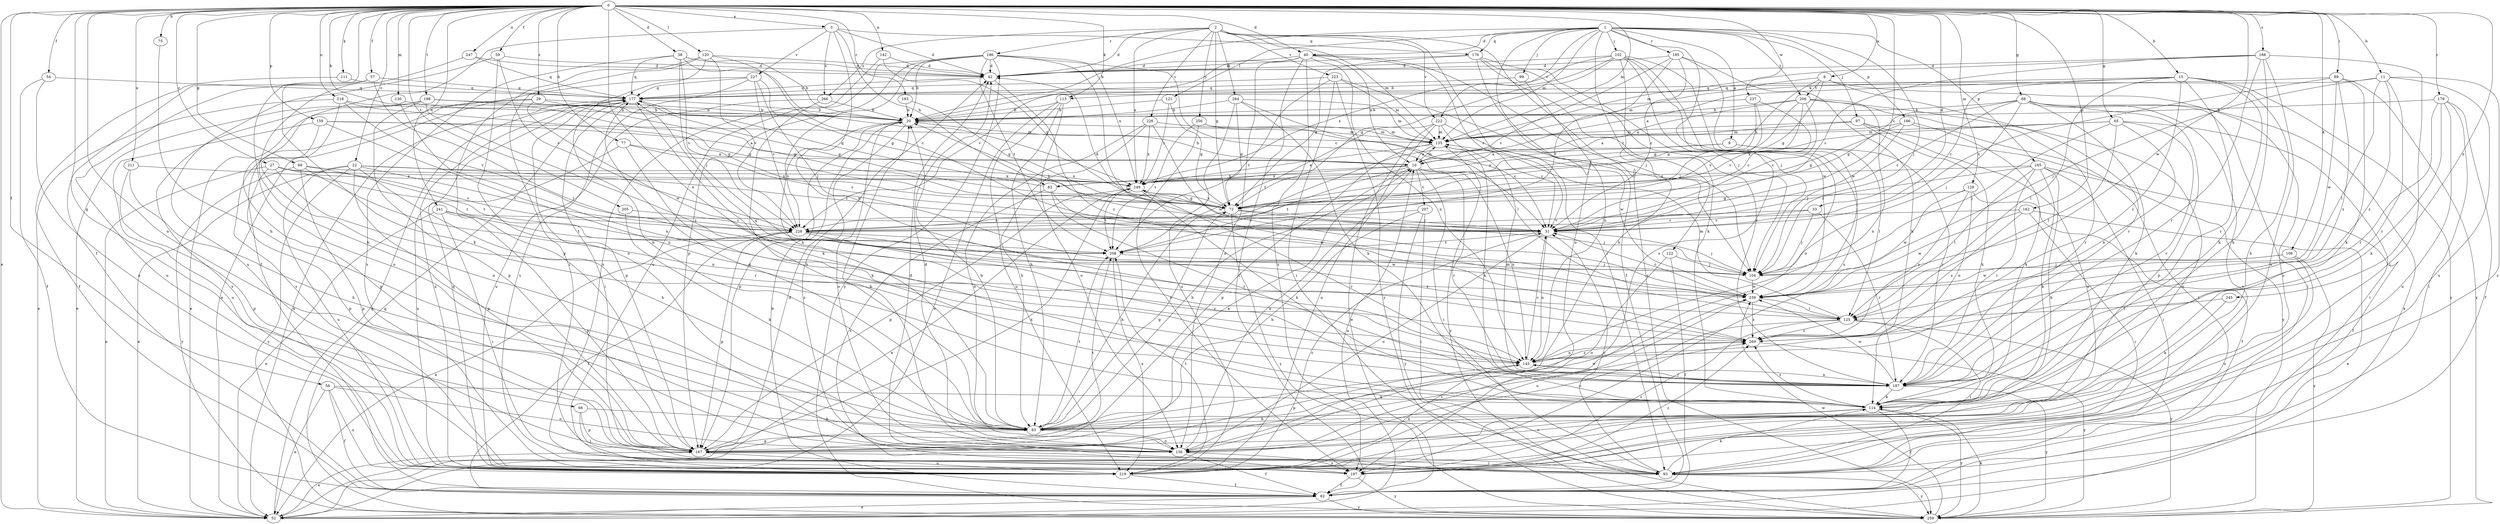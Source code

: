 strict digraph  {
0;
1;
2;
3;
8;
9;
10;
11;
15;
20;
22;
27;
29;
31;
33;
38;
40;
42;
52;
54;
56;
57;
59;
62;
65;
66;
68;
69;
72;
75;
77;
82;
83;
89;
93;
97;
99;
102;
104;
106;
111;
113;
114;
120;
121;
122;
125;
129;
130;
135;
142;
145;
156;
159;
162;
165;
166;
167;
176;
177;
179;
183;
185;
186;
187;
188;
197;
198;
205;
206;
207;
208;
211;
218;
219;
222;
223;
226;
227;
228;
237;
239;
241;
245;
247;
249;
256;
259;
264;
266;
269;
0 -> 3  [label=a];
0 -> 8  [label=a];
0 -> 11  [label=b];
0 -> 15  [label=b];
0 -> 20  [label=b];
0 -> 22  [label=c];
0 -> 27  [label=c];
0 -> 29  [label=c];
0 -> 31  [label=c];
0 -> 33  [label=d];
0 -> 38  [label=d];
0 -> 40  [label=d];
0 -> 52  [label=e];
0 -> 54  [label=f];
0 -> 56  [label=f];
0 -> 57  [label=f];
0 -> 59  [label=f];
0 -> 62  [label=f];
0 -> 65  [label=g];
0 -> 66  [label=g];
0 -> 68  [label=g];
0 -> 69  [label=g];
0 -> 75  [label=h];
0 -> 77  [label=h];
0 -> 89  [label=i];
0 -> 106  [label=k];
0 -> 111  [label=k];
0 -> 113  [label=k];
0 -> 120  [label=l];
0 -> 129  [label=m];
0 -> 130  [label=m];
0 -> 135  [label=m];
0 -> 142  [label=n];
0 -> 145  [label=n];
0 -> 156  [label=o];
0 -> 159  [label=p];
0 -> 162  [label=p];
0 -> 179  [label=r];
0 -> 183  [label=r];
0 -> 188  [label=s];
0 -> 198  [label=t];
0 -> 205  [label=t];
0 -> 211  [label=u];
0 -> 218  [label=u];
0 -> 237  [label=w];
0 -> 239  [label=w];
0 -> 241  [label=x];
0 -> 245  [label=x];
0 -> 247  [label=x];
1 -> 9  [label=a];
1 -> 20  [label=b];
1 -> 40  [label=d];
1 -> 97  [label=j];
1 -> 99  [label=j];
1 -> 102  [label=j];
1 -> 104  [label=j];
1 -> 121  [label=l];
1 -> 122  [label=l];
1 -> 135  [label=m];
1 -> 156  [label=o];
1 -> 165  [label=p];
1 -> 166  [label=p];
1 -> 176  [label=q];
1 -> 185  [label=r];
1 -> 197  [label=s];
1 -> 206  [label=t];
1 -> 222  [label=v];
2 -> 42  [label=d];
2 -> 72  [label=g];
2 -> 93  [label=i];
2 -> 135  [label=m];
2 -> 186  [label=r];
2 -> 222  [label=v];
2 -> 223  [label=v];
2 -> 226  [label=v];
2 -> 249  [label=x];
2 -> 256  [label=y];
2 -> 259  [label=y];
2 -> 264  [label=z];
2 -> 266  [label=z];
3 -> 42  [label=d];
3 -> 62  [label=f];
3 -> 82  [label=h];
3 -> 145  [label=n];
3 -> 176  [label=q];
3 -> 227  [label=v];
3 -> 266  [label=z];
8 -> 72  [label=g];
8 -> 82  [label=h];
8 -> 135  [label=m];
8 -> 187  [label=r];
8 -> 197  [label=s];
8 -> 206  [label=t];
9 -> 10  [label=a];
9 -> 125  [label=l];
9 -> 187  [label=r];
9 -> 249  [label=x];
10 -> 20  [label=b];
10 -> 82  [label=h];
10 -> 83  [label=h];
10 -> 93  [label=i];
10 -> 135  [label=m];
10 -> 145  [label=n];
10 -> 187  [label=r];
10 -> 207  [label=t];
10 -> 208  [label=t];
10 -> 249  [label=x];
11 -> 104  [label=j];
11 -> 125  [label=l];
11 -> 177  [label=q];
11 -> 187  [label=r];
11 -> 197  [label=s];
11 -> 219  [label=u];
11 -> 269  [label=z];
15 -> 10  [label=a];
15 -> 31  [label=c];
15 -> 83  [label=h];
15 -> 113  [label=k];
15 -> 114  [label=k];
15 -> 125  [label=l];
15 -> 187  [label=r];
15 -> 259  [label=y];
15 -> 269  [label=z];
20 -> 135  [label=m];
20 -> 156  [label=o];
20 -> 167  [label=p];
20 -> 197  [label=s];
20 -> 228  [label=v];
22 -> 31  [label=c];
22 -> 52  [label=e];
22 -> 83  [label=h];
22 -> 167  [label=p];
22 -> 219  [label=u];
22 -> 228  [label=v];
22 -> 249  [label=x];
22 -> 259  [label=y];
27 -> 52  [label=e];
27 -> 167  [label=p];
27 -> 187  [label=r];
27 -> 208  [label=t];
27 -> 228  [label=v];
27 -> 249  [label=x];
29 -> 20  [label=b];
29 -> 52  [label=e];
29 -> 72  [label=g];
29 -> 197  [label=s];
29 -> 239  [label=w];
31 -> 20  [label=b];
31 -> 42  [label=d];
31 -> 104  [label=j];
31 -> 145  [label=n];
31 -> 156  [label=o];
31 -> 208  [label=t];
33 -> 31  [label=c];
33 -> 104  [label=j];
33 -> 187  [label=r];
33 -> 228  [label=v];
38 -> 20  [label=b];
38 -> 42  [label=d];
38 -> 104  [label=j];
38 -> 177  [label=q];
38 -> 197  [label=s];
38 -> 228  [label=v];
38 -> 249  [label=x];
40 -> 10  [label=a];
40 -> 31  [label=c];
40 -> 42  [label=d];
40 -> 62  [label=f];
40 -> 104  [label=j];
40 -> 145  [label=n];
40 -> 156  [label=o];
40 -> 197  [label=s];
40 -> 228  [label=v];
42 -> 177  [label=q];
42 -> 269  [label=z];
52 -> 42  [label=d];
52 -> 177  [label=q];
54 -> 62  [label=f];
54 -> 177  [label=q];
54 -> 219  [label=u];
56 -> 52  [label=e];
56 -> 62  [label=f];
56 -> 114  [label=k];
56 -> 156  [label=o];
56 -> 219  [label=u];
57 -> 114  [label=k];
57 -> 125  [label=l];
57 -> 156  [label=o];
57 -> 177  [label=q];
57 -> 219  [label=u];
59 -> 42  [label=d];
59 -> 156  [label=o];
59 -> 219  [label=u];
59 -> 228  [label=v];
62 -> 10  [label=a];
62 -> 20  [label=b];
62 -> 52  [label=e];
62 -> 259  [label=y];
65 -> 93  [label=i];
65 -> 104  [label=j];
65 -> 125  [label=l];
65 -> 135  [label=m];
65 -> 145  [label=n];
65 -> 187  [label=r];
65 -> 249  [label=x];
66 -> 83  [label=h];
66 -> 93  [label=i];
66 -> 167  [label=p];
68 -> 20  [label=b];
68 -> 31  [label=c];
68 -> 52  [label=e];
68 -> 72  [label=g];
68 -> 93  [label=i];
68 -> 104  [label=j];
68 -> 114  [label=k];
68 -> 167  [label=p];
68 -> 197  [label=s];
69 -> 145  [label=n];
69 -> 167  [label=p];
69 -> 208  [label=t];
69 -> 249  [label=x];
69 -> 259  [label=y];
72 -> 31  [label=c];
72 -> 83  [label=h];
72 -> 104  [label=j];
72 -> 249  [label=x];
72 -> 259  [label=y];
75 -> 83  [label=h];
77 -> 10  [label=a];
77 -> 31  [label=c];
77 -> 114  [label=k];
77 -> 219  [label=u];
82 -> 177  [label=q];
82 -> 187  [label=r];
82 -> 197  [label=s];
82 -> 239  [label=w];
83 -> 20  [label=b];
83 -> 72  [label=g];
83 -> 156  [label=o];
83 -> 167  [label=p];
83 -> 177  [label=q];
83 -> 208  [label=t];
83 -> 239  [label=w];
89 -> 31  [label=c];
89 -> 114  [label=k];
89 -> 177  [label=q];
89 -> 239  [label=w];
89 -> 259  [label=y];
89 -> 269  [label=z];
93 -> 31  [label=c];
93 -> 42  [label=d];
93 -> 114  [label=k];
93 -> 259  [label=y];
97 -> 10  [label=a];
97 -> 114  [label=k];
97 -> 135  [label=m];
97 -> 156  [label=o];
97 -> 259  [label=y];
99 -> 145  [label=n];
99 -> 177  [label=q];
102 -> 20  [label=b];
102 -> 42  [label=d];
102 -> 72  [label=g];
102 -> 83  [label=h];
102 -> 104  [label=j];
102 -> 156  [label=o];
102 -> 197  [label=s];
102 -> 239  [label=w];
102 -> 249  [label=x];
104 -> 239  [label=w];
106 -> 104  [label=j];
106 -> 219  [label=u];
106 -> 239  [label=w];
106 -> 259  [label=y];
111 -> 62  [label=f];
111 -> 177  [label=q];
113 -> 20  [label=b];
113 -> 52  [label=e];
113 -> 83  [label=h];
113 -> 156  [label=o];
113 -> 219  [label=u];
114 -> 62  [label=f];
114 -> 83  [label=h];
114 -> 156  [label=o];
114 -> 259  [label=y];
114 -> 269  [label=z];
120 -> 31  [label=c];
120 -> 42  [label=d];
120 -> 83  [label=h];
120 -> 93  [label=i];
120 -> 167  [label=p];
120 -> 228  [label=v];
121 -> 20  [label=b];
121 -> 72  [label=g];
121 -> 249  [label=x];
122 -> 62  [label=f];
122 -> 104  [label=j];
122 -> 156  [label=o];
125 -> 93  [label=i];
125 -> 135  [label=m];
125 -> 156  [label=o];
125 -> 197  [label=s];
125 -> 259  [label=y];
125 -> 269  [label=z];
129 -> 62  [label=f];
129 -> 72  [label=g];
129 -> 145  [label=n];
129 -> 239  [label=w];
129 -> 269  [label=z];
130 -> 20  [label=b];
130 -> 145  [label=n];
135 -> 10  [label=a];
135 -> 114  [label=k];
135 -> 167  [label=p];
135 -> 249  [label=x];
135 -> 259  [label=y];
142 -> 42  [label=d];
142 -> 72  [label=g];
142 -> 197  [label=s];
145 -> 31  [label=c];
145 -> 167  [label=p];
145 -> 187  [label=r];
145 -> 269  [label=z];
156 -> 10  [label=a];
156 -> 20  [label=b];
156 -> 42  [label=d];
156 -> 62  [label=f];
156 -> 197  [label=s];
159 -> 10  [label=a];
159 -> 135  [label=m];
159 -> 145  [label=n];
159 -> 167  [label=p];
159 -> 219  [label=u];
162 -> 52  [label=e];
162 -> 93  [label=i];
162 -> 228  [label=v];
162 -> 239  [label=w];
162 -> 269  [label=z];
165 -> 31  [label=c];
165 -> 62  [label=f];
165 -> 83  [label=h];
165 -> 93  [label=i];
165 -> 114  [label=k];
165 -> 125  [label=l];
165 -> 187  [label=r];
165 -> 249  [label=x];
166 -> 72  [label=g];
166 -> 93  [label=i];
166 -> 104  [label=j];
166 -> 114  [label=k];
166 -> 135  [label=m];
167 -> 10  [label=a];
167 -> 52  [label=e];
167 -> 93  [label=i];
167 -> 208  [label=t];
167 -> 219  [label=u];
167 -> 249  [label=x];
167 -> 269  [label=z];
176 -> 42  [label=d];
176 -> 62  [label=f];
176 -> 72  [label=g];
176 -> 104  [label=j];
176 -> 114  [label=k];
176 -> 187  [label=r];
177 -> 20  [label=b];
177 -> 52  [label=e];
177 -> 72  [label=g];
177 -> 93  [label=i];
177 -> 114  [label=k];
177 -> 167  [label=p];
177 -> 219  [label=u];
179 -> 20  [label=b];
179 -> 62  [label=f];
179 -> 93  [label=i];
179 -> 114  [label=k];
179 -> 187  [label=r];
179 -> 219  [label=u];
183 -> 20  [label=b];
183 -> 72  [label=g];
185 -> 31  [label=c];
185 -> 42  [label=d];
185 -> 114  [label=k];
185 -> 208  [label=t];
185 -> 228  [label=v];
185 -> 239  [label=w];
186 -> 20  [label=b];
186 -> 31  [label=c];
186 -> 42  [label=d];
186 -> 83  [label=h];
186 -> 125  [label=l];
186 -> 167  [label=p];
186 -> 208  [label=t];
186 -> 219  [label=u];
186 -> 249  [label=x];
186 -> 259  [label=y];
187 -> 114  [label=k];
187 -> 135  [label=m];
187 -> 145  [label=n];
187 -> 239  [label=w];
187 -> 259  [label=y];
188 -> 31  [label=c];
188 -> 42  [label=d];
188 -> 83  [label=h];
188 -> 93  [label=i];
188 -> 135  [label=m];
188 -> 187  [label=r];
188 -> 219  [label=u];
197 -> 62  [label=f];
197 -> 259  [label=y];
197 -> 269  [label=z];
198 -> 20  [label=b];
198 -> 52  [label=e];
198 -> 72  [label=g];
198 -> 167  [label=p];
198 -> 197  [label=s];
198 -> 269  [label=z];
205 -> 83  [label=h];
205 -> 228  [label=v];
206 -> 10  [label=a];
206 -> 20  [label=b];
206 -> 31  [label=c];
206 -> 72  [label=g];
206 -> 145  [label=n];
206 -> 187  [label=r];
206 -> 219  [label=u];
206 -> 228  [label=v];
207 -> 83  [label=h];
207 -> 93  [label=i];
207 -> 228  [label=v];
207 -> 259  [label=y];
208 -> 104  [label=j];
208 -> 219  [label=u];
211 -> 83  [label=h];
211 -> 167  [label=p];
211 -> 249  [label=x];
218 -> 20  [label=b];
218 -> 52  [label=e];
218 -> 72  [label=g];
218 -> 156  [label=o];
218 -> 228  [label=v];
219 -> 31  [label=c];
219 -> 62  [label=f];
219 -> 145  [label=n];
219 -> 177  [label=q];
219 -> 208  [label=t];
222 -> 31  [label=c];
222 -> 52  [label=e];
222 -> 135  [label=m];
222 -> 208  [label=t];
222 -> 219  [label=u];
222 -> 239  [label=w];
223 -> 93  [label=i];
223 -> 104  [label=j];
223 -> 135  [label=m];
223 -> 177  [label=q];
223 -> 208  [label=t];
223 -> 259  [label=y];
226 -> 83  [label=h];
226 -> 135  [label=m];
226 -> 156  [label=o];
226 -> 239  [label=w];
226 -> 249  [label=x];
227 -> 52  [label=e];
227 -> 72  [label=g];
227 -> 104  [label=j];
227 -> 177  [label=q];
227 -> 197  [label=s];
227 -> 228  [label=v];
228 -> 52  [label=e];
228 -> 62  [label=f];
228 -> 167  [label=p];
228 -> 187  [label=r];
228 -> 239  [label=w];
228 -> 269  [label=z];
237 -> 20  [label=b];
237 -> 31  [label=c];
237 -> 72  [label=g];
237 -> 228  [label=v];
239 -> 31  [label=c];
239 -> 125  [label=l];
239 -> 219  [label=u];
239 -> 269  [label=z];
241 -> 31  [label=c];
241 -> 52  [label=e];
241 -> 93  [label=i];
241 -> 167  [label=p];
241 -> 208  [label=t];
245 -> 114  [label=k];
245 -> 125  [label=l];
247 -> 42  [label=d];
247 -> 83  [label=h];
247 -> 177  [label=q];
249 -> 52  [label=e];
249 -> 72  [label=g];
249 -> 114  [label=k];
249 -> 167  [label=p];
249 -> 187  [label=r];
249 -> 208  [label=t];
256 -> 31  [label=c];
256 -> 135  [label=m];
256 -> 197  [label=s];
256 -> 208  [label=t];
259 -> 114  [label=k];
259 -> 177  [label=q];
259 -> 239  [label=w];
264 -> 20  [label=b];
264 -> 72  [label=g];
264 -> 114  [label=k];
264 -> 125  [label=l];
264 -> 135  [label=m];
264 -> 219  [label=u];
266 -> 20  [label=b];
266 -> 83  [label=h];
266 -> 219  [label=u];
269 -> 145  [label=n];
269 -> 177  [label=q];
269 -> 259  [label=y];
}
